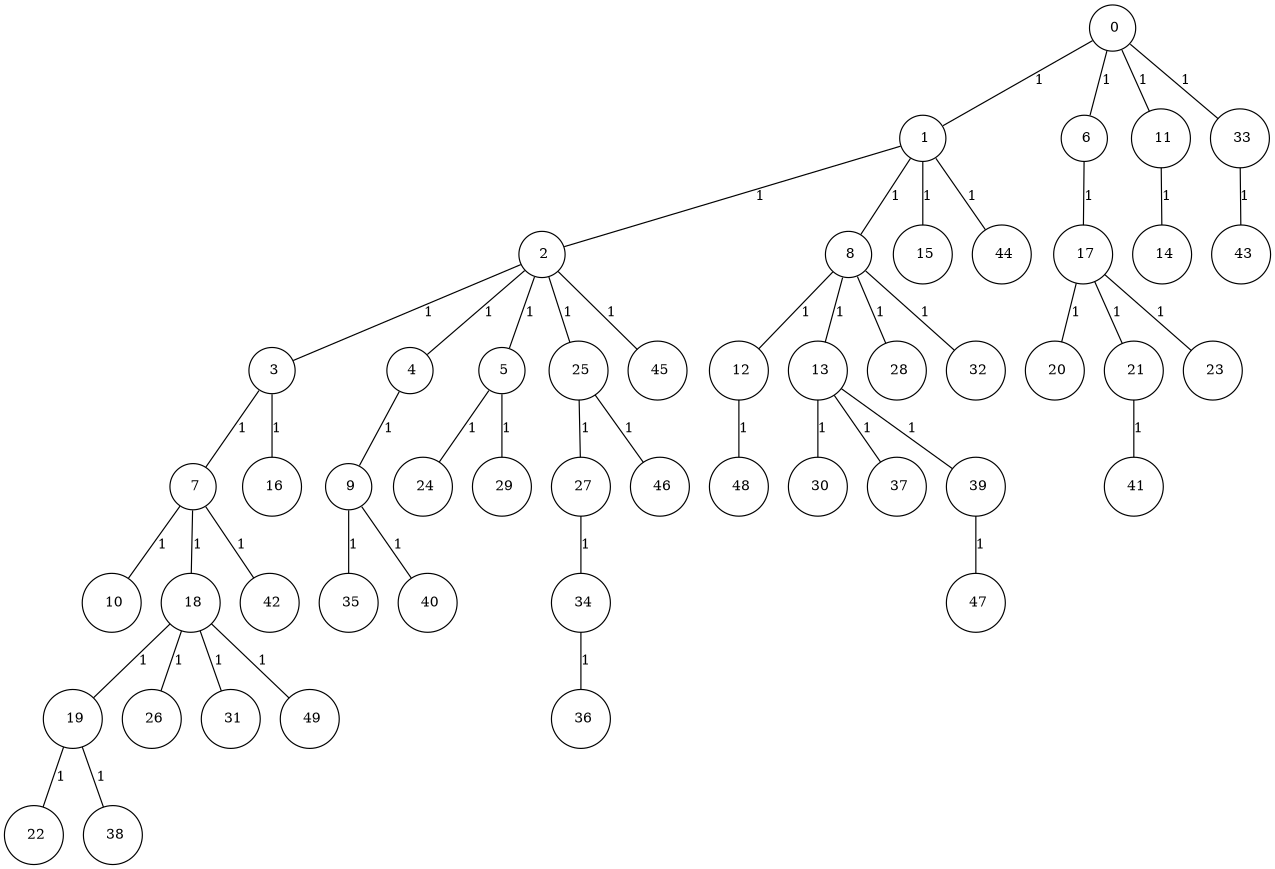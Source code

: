 graph G {
size="8.5,11;"
ratio = "expand;"
fixedsize="true;"
overlap="scale;"
node[shape=circle,width=.12,hight=.12,fontsize=12]
edge[fontsize=12]

0[label=" 0" color=black, pos="1.0077161,0.20767011!"];
1[label=" 1" color=black, pos="2.7898795,0.52244779!"];
2[label=" 2" color=black, pos="2.2574235,2.5375359!"];
3[label=" 3" color=black, pos="2.1410653,1.5780062!"];
4[label=" 4" color=black, pos="2.3143966,2.5353604!"];
5[label=" 5" color=black, pos="1.8996868,1.7713671!"];
6[label=" 6" color=black, pos="0.81540222,2.5652556!"];
7[label=" 7" color=black, pos="0.61449552,2.0138811!"];
8[label=" 8" color=black, pos="2.0391351,1.4034305!"];
9[label=" 9" color=black, pos="1.3921792,1.648451!"];
10[label=" 10" color=black, pos="2.9101423,2.2858847!"];
11[label=" 11" color=black, pos="2.1735791,0.78923096!"];
12[label=" 12" color=black, pos="1.4426649,2.7024375!"];
13[label=" 13" color=black, pos="1.0502544,2.9140598!"];
14[label=" 14" color=black, pos="2.0233231,0.40795912!"];
15[label=" 15" color=black, pos="2.5380741,2.2600302!"];
16[label=" 16" color=black, pos="1.6433914,0.40622367!"];
17[label=" 17" color=black, pos="1.5893391,0.68517327!"];
18[label=" 18" color=black, pos="2.2406616,1.5506891!"];
19[label=" 19" color=black, pos="1.8349489,0.90221651!"];
20[label=" 20" color=black, pos="2.6645115,2.6199653!"];
21[label=" 21" color=black, pos="0.078458489,1.5804225!"];
22[label=" 22" color=black, pos="2.0133406,1.7396003!"];
23[label=" 23" color=black, pos="1.4102218,1.1286239!"];
24[label=" 24" color=black, pos="0.66309125,2.0891839!"];
25[label=" 25" color=black, pos="2.5895222,2.7519118!"];
26[label=" 26" color=black, pos="0.74541511,2.2444246!"];
27[label=" 27" color=black, pos="1.642521,2.8579777!"];
28[label=" 28" color=black, pos="0.75129505,1.0217983!"];
29[label=" 29" color=black, pos="2.0119682,0.93153515!"];
30[label=" 30" color=black, pos="1.5906024,2.5767235!"];
31[label=" 31" color=black, pos="2.6707659,0.054437472!"];
32[label=" 32" color=black, pos="1.240195,2.5862875!"];
33[label=" 33" color=black, pos="0.91797854,0.65990107!"];
34[label=" 34" color=black, pos="1.6408002,2.2437576!"];
35[label=" 35" color=black, pos="1.0509667,0.59035372!"];
36[label=" 36" color=black, pos="1.5796783,1.6320153!"];
37[label=" 37" color=black, pos="0.21437285,0.61695536!"];
38[label=" 38" color=black, pos="0.2346859,0.80579945!"];
39[label=" 39" color=black, pos="2.8990263,1.2393089!"];
40[label=" 40" color=black, pos="1.0038583,1.9689385!"];
41[label=" 41" color=black, pos="0.16379576,2.5852305!"];
42[label=" 42" color=black, pos="2.5331652,2.0879172!"];
43[label=" 43" color=black, pos="1.9307234,1.3863938!"];
44[label=" 44" color=black, pos="1.290423,1.1020483!"];
45[label=" 45" color=black, pos="1.5819596,0.30977111!"];
46[label=" 46" color=black, pos="2.9126826,1.7220973!"];
47[label=" 47" color=black, pos="0.97580748,2.9509302!"];
48[label=" 48" color=black, pos="0.78700269,1.9015026!"];
49[label=" 49" color=black, pos="1.5487082,2.7553944!"];
0--1[label="1"]
0--6[label="1"]
0--11[label="1"]
0--33[label="1"]
1--2[label="1"]
1--8[label="1"]
1--15[label="1"]
1--44[label="1"]
2--3[label="1"]
2--4[label="1"]
2--5[label="1"]
2--25[label="1"]
2--45[label="1"]
3--7[label="1"]
3--16[label="1"]
4--9[label="1"]
5--24[label="1"]
5--29[label="1"]
6--17[label="1"]
7--10[label="1"]
7--18[label="1"]
7--42[label="1"]
8--12[label="1"]
8--13[label="1"]
8--28[label="1"]
8--32[label="1"]
9--35[label="1"]
9--40[label="1"]
11--14[label="1"]
12--48[label="1"]
13--30[label="1"]
13--37[label="1"]
13--39[label="1"]
17--20[label="1"]
17--21[label="1"]
17--23[label="1"]
18--19[label="1"]
18--26[label="1"]
18--31[label="1"]
18--49[label="1"]
19--22[label="1"]
19--38[label="1"]
21--41[label="1"]
25--27[label="1"]
25--46[label="1"]
27--34[label="1"]
33--43[label="1"]
34--36[label="1"]
39--47[label="1"]

}
